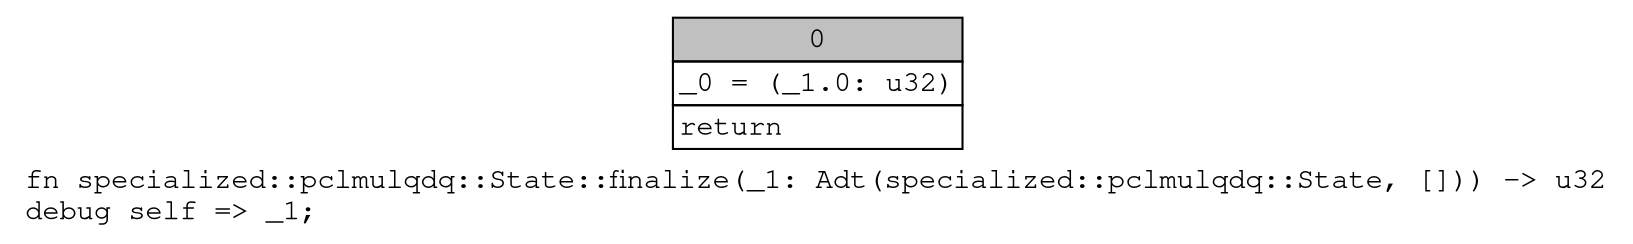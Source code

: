 digraph Mir_0_61 {
    graph [fontname="Courier, monospace"];
    node [fontname="Courier, monospace"];
    edge [fontname="Courier, monospace"];
    label=<fn specialized::pclmulqdq::State::finalize(_1: Adt(specialized::pclmulqdq::State, [])) -&gt; u32<br align="left"/>debug self =&gt; _1;<br align="left"/>>;
    bb0__0_61 [shape="none", label=<<table border="0" cellborder="1" cellspacing="0"><tr><td bgcolor="gray" align="center" colspan="1">0</td></tr><tr><td align="left" balign="left">_0 = (_1.0: u32)<br/></td></tr><tr><td align="left">return</td></tr></table>>];
}
